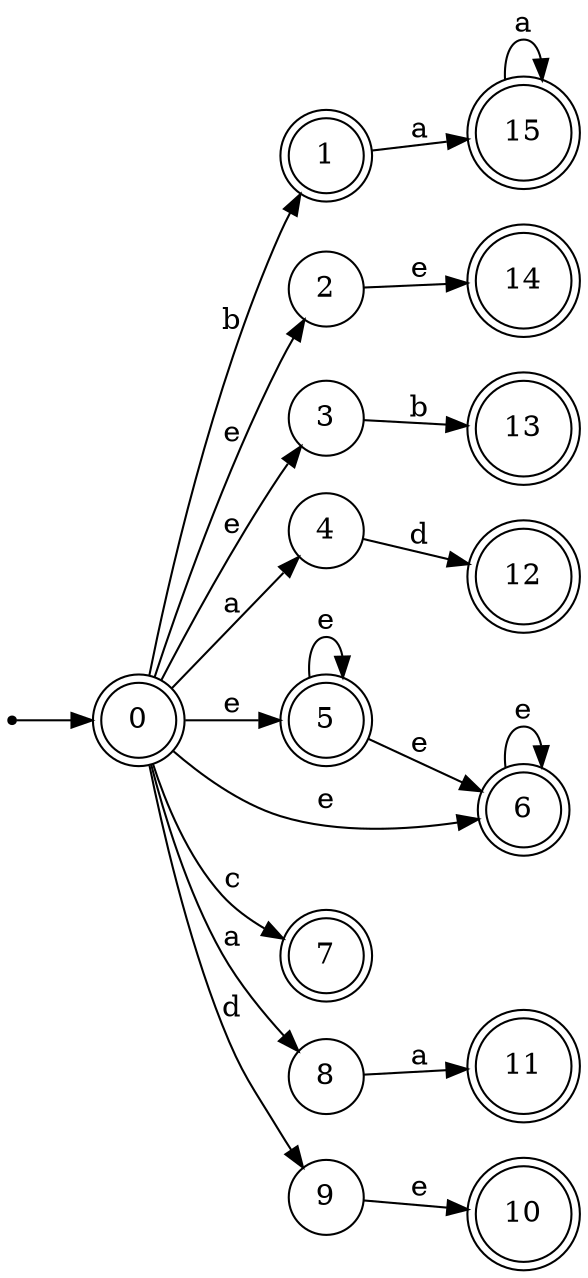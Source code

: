 digraph finite_state_machine {
rankdir=LR;
size="20,20";
node [shape = point]; "dummy0"
node [shape = doublecircle]; "0";"dummy0" -> "0";
node [shape = doublecircle]; "1";node [shape = circle]; "2";
node [shape = circle]; "3";
node [shape = circle]; "4";
node [shape = doublecircle]; "5";node [shape = doublecircle]; "6";node [shape = doublecircle]; "7";node [shape = circle]; "8";
node [shape = circle]; "9";
node [shape = doublecircle]; "10";node [shape = doublecircle]; "11";node [shape = doublecircle]; "12";node [shape = doublecircle]; "13";node [shape = doublecircle]; "14";node [shape = doublecircle]; "15";"0" -> "1" [label = "b"];
 "0" -> "2" [label = "e"];
 "0" -> "3" [label = "e"];
 "0" -> "5" [label = "e"];
 "0" -> "6" [label = "e"];
 "0" -> "8" [label = "a"];
 "0" -> "4" [label = "a"];
 "0" -> "7" [label = "c"];
 "0" -> "9" [label = "d"];
 "9" -> "10" [label = "e"];
 "8" -> "11" [label = "a"];
 "6" -> "6" [label = "e"];
 "5" -> "5" [label = "e"];
 "5" -> "6" [label = "e"];
 "4" -> "12" [label = "d"];
 "3" -> "13" [label = "b"];
 "2" -> "14" [label = "e"];
 "1" -> "15" [label = "a"];
 "15" -> "15" [label = "a"];
 }
